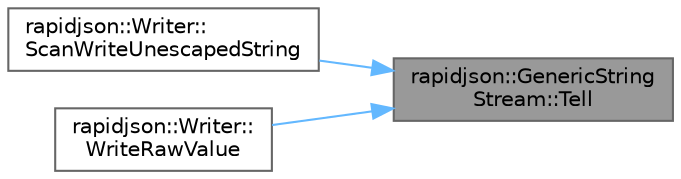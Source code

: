 digraph "rapidjson::GenericStringStream::Tell"
{
 // LATEX_PDF_SIZE
  bgcolor="transparent";
  edge [fontname=Helvetica,fontsize=10,labelfontname=Helvetica,labelfontsize=10];
  node [fontname=Helvetica,fontsize=10,shape=box,height=0.2,width=0.4];
  rankdir="RL";
  Node1 [id="Node000001",label="rapidjson::GenericString\lStream::Tell",height=0.2,width=0.4,color="gray40", fillcolor="grey60", style="filled", fontcolor="black",tooltip=" "];
  Node1 -> Node2 [id="edge1_Node000001_Node000002",dir="back",color="steelblue1",style="solid",tooltip=" "];
  Node2 [id="Node000002",label="rapidjson::Writer::\lScanWriteUnescapedString",height=0.2,width=0.4,color="grey40", fillcolor="white", style="filled",URL="$classrapidjson_1_1_writer.html#a2d5599f972475793e391559db2de1061",tooltip=" "];
  Node1 -> Node3 [id="edge2_Node000001_Node000003",dir="back",color="steelblue1",style="solid",tooltip=" "];
  Node3 [id="Node000003",label="rapidjson::Writer::\lWriteRawValue",height=0.2,width=0.4,color="grey40", fillcolor="white", style="filled",URL="$classrapidjson_1_1_writer.html#a60b50a90fa1cfd525e14c37c36b9998d",tooltip=" "];
}
